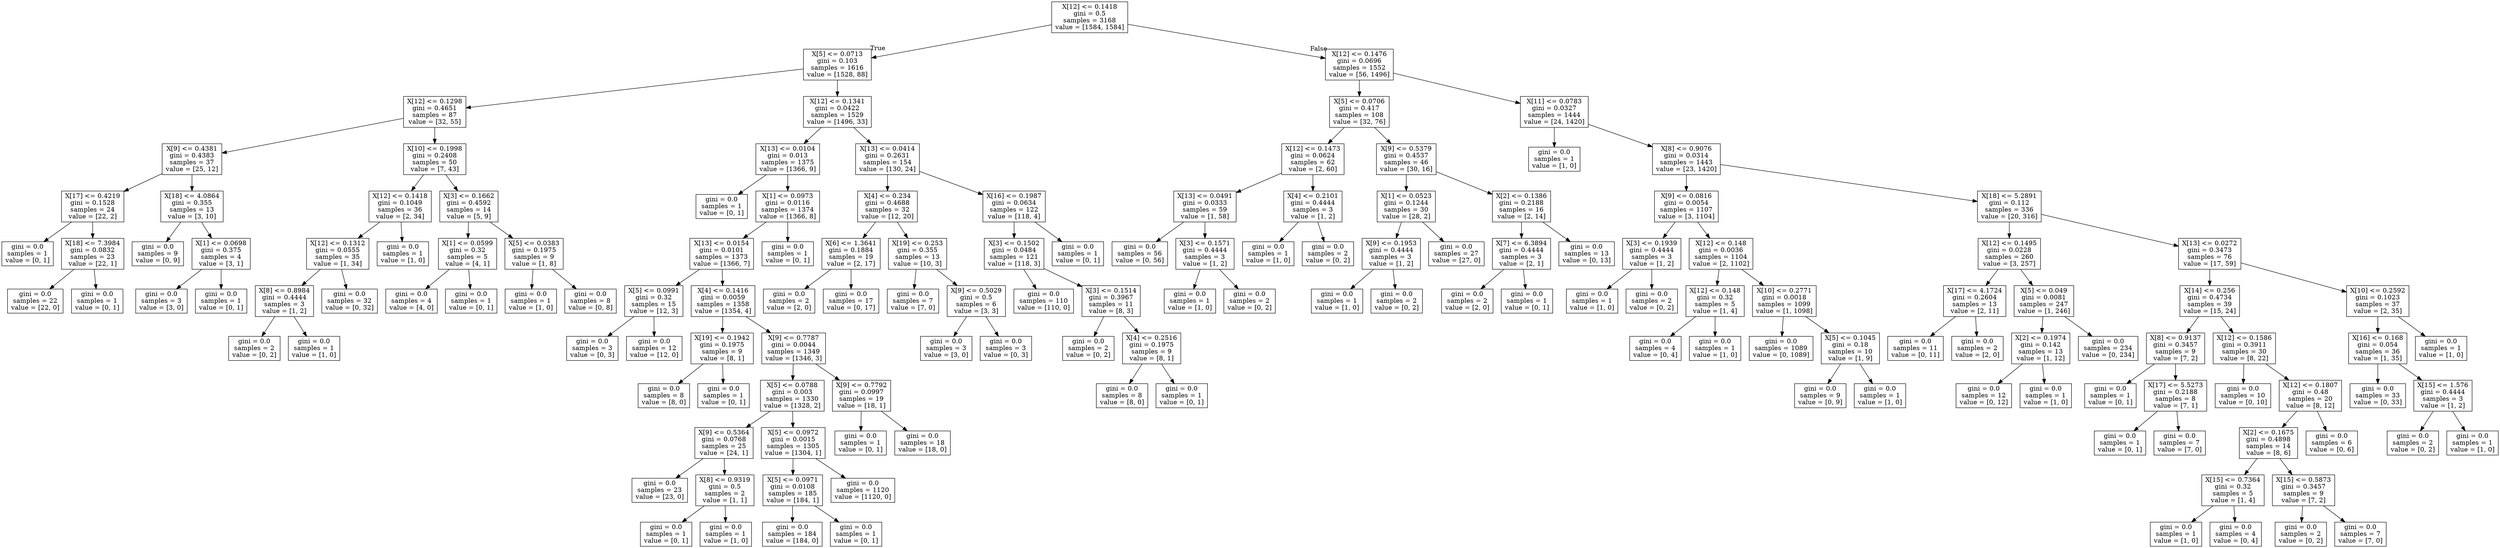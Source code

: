 digraph Tree {
node [shape=box] ;
0 [label="X[12] <= 0.1418\ngini = 0.5\nsamples = 3168\nvalue = [1584, 1584]"] ;
1 [label="X[5] <= 0.0713\ngini = 0.103\nsamples = 1616\nvalue = [1528, 88]"] ;
0 -> 1 [labeldistance=2.5, labelangle=45, headlabel="True"] ;
2 [label="X[12] <= 0.1298\ngini = 0.4651\nsamples = 87\nvalue = [32, 55]"] ;
1 -> 2 ;
3 [label="X[9] <= 0.4381\ngini = 0.4383\nsamples = 37\nvalue = [25, 12]"] ;
2 -> 3 ;
4 [label="X[17] <= 0.4219\ngini = 0.1528\nsamples = 24\nvalue = [22, 2]"] ;
3 -> 4 ;
5 [label="gini = 0.0\nsamples = 1\nvalue = [0, 1]"] ;
4 -> 5 ;
6 [label="X[18] <= 7.3984\ngini = 0.0832\nsamples = 23\nvalue = [22, 1]"] ;
4 -> 6 ;
7 [label="gini = 0.0\nsamples = 22\nvalue = [22, 0]"] ;
6 -> 7 ;
8 [label="gini = 0.0\nsamples = 1\nvalue = [0, 1]"] ;
6 -> 8 ;
9 [label="X[18] <= 4.0864\ngini = 0.355\nsamples = 13\nvalue = [3, 10]"] ;
3 -> 9 ;
10 [label="gini = 0.0\nsamples = 9\nvalue = [0, 9]"] ;
9 -> 10 ;
11 [label="X[1] <= 0.0698\ngini = 0.375\nsamples = 4\nvalue = [3, 1]"] ;
9 -> 11 ;
12 [label="gini = 0.0\nsamples = 3\nvalue = [3, 0]"] ;
11 -> 12 ;
13 [label="gini = 0.0\nsamples = 1\nvalue = [0, 1]"] ;
11 -> 13 ;
14 [label="X[10] <= 0.1998\ngini = 0.2408\nsamples = 50\nvalue = [7, 43]"] ;
2 -> 14 ;
15 [label="X[12] <= 0.1418\ngini = 0.1049\nsamples = 36\nvalue = [2, 34]"] ;
14 -> 15 ;
16 [label="X[12] <= 0.1312\ngini = 0.0555\nsamples = 35\nvalue = [1, 34]"] ;
15 -> 16 ;
17 [label="X[8] <= 0.8984\ngini = 0.4444\nsamples = 3\nvalue = [1, 2]"] ;
16 -> 17 ;
18 [label="gini = 0.0\nsamples = 2\nvalue = [0, 2]"] ;
17 -> 18 ;
19 [label="gini = 0.0\nsamples = 1\nvalue = [1, 0]"] ;
17 -> 19 ;
20 [label="gini = 0.0\nsamples = 32\nvalue = [0, 32]"] ;
16 -> 20 ;
21 [label="gini = 0.0\nsamples = 1\nvalue = [1, 0]"] ;
15 -> 21 ;
22 [label="X[3] <= 0.1662\ngini = 0.4592\nsamples = 14\nvalue = [5, 9]"] ;
14 -> 22 ;
23 [label="X[1] <= 0.0599\ngini = 0.32\nsamples = 5\nvalue = [4, 1]"] ;
22 -> 23 ;
24 [label="gini = 0.0\nsamples = 4\nvalue = [4, 0]"] ;
23 -> 24 ;
25 [label="gini = 0.0\nsamples = 1\nvalue = [0, 1]"] ;
23 -> 25 ;
26 [label="X[5] <= 0.0383\ngini = 0.1975\nsamples = 9\nvalue = [1, 8]"] ;
22 -> 26 ;
27 [label="gini = 0.0\nsamples = 1\nvalue = [1, 0]"] ;
26 -> 27 ;
28 [label="gini = 0.0\nsamples = 8\nvalue = [0, 8]"] ;
26 -> 28 ;
29 [label="X[12] <= 0.1341\ngini = 0.0422\nsamples = 1529\nvalue = [1496, 33]"] ;
1 -> 29 ;
30 [label="X[13] <= 0.0104\ngini = 0.013\nsamples = 1375\nvalue = [1366, 9]"] ;
29 -> 30 ;
31 [label="gini = 0.0\nsamples = 1\nvalue = [0, 1]"] ;
30 -> 31 ;
32 [label="X[1] <= 0.0973\ngini = 0.0116\nsamples = 1374\nvalue = [1366, 8]"] ;
30 -> 32 ;
33 [label="X[13] <= 0.0154\ngini = 0.0101\nsamples = 1373\nvalue = [1366, 7]"] ;
32 -> 33 ;
34 [label="X[5] <= 0.0991\ngini = 0.32\nsamples = 15\nvalue = [12, 3]"] ;
33 -> 34 ;
35 [label="gini = 0.0\nsamples = 3\nvalue = [0, 3]"] ;
34 -> 35 ;
36 [label="gini = 0.0\nsamples = 12\nvalue = [12, 0]"] ;
34 -> 36 ;
37 [label="X[4] <= 0.1416\ngini = 0.0059\nsamples = 1358\nvalue = [1354, 4]"] ;
33 -> 37 ;
38 [label="X[19] <= 0.1942\ngini = 0.1975\nsamples = 9\nvalue = [8, 1]"] ;
37 -> 38 ;
39 [label="gini = 0.0\nsamples = 8\nvalue = [8, 0]"] ;
38 -> 39 ;
40 [label="gini = 0.0\nsamples = 1\nvalue = [0, 1]"] ;
38 -> 40 ;
41 [label="X[9] <= 0.7787\ngini = 0.0044\nsamples = 1349\nvalue = [1346, 3]"] ;
37 -> 41 ;
42 [label="X[5] <= 0.0788\ngini = 0.003\nsamples = 1330\nvalue = [1328, 2]"] ;
41 -> 42 ;
43 [label="X[9] <= 0.5364\ngini = 0.0768\nsamples = 25\nvalue = [24, 1]"] ;
42 -> 43 ;
44 [label="gini = 0.0\nsamples = 23\nvalue = [23, 0]"] ;
43 -> 44 ;
45 [label="X[8] <= 0.9319\ngini = 0.5\nsamples = 2\nvalue = [1, 1]"] ;
43 -> 45 ;
46 [label="gini = 0.0\nsamples = 1\nvalue = [0, 1]"] ;
45 -> 46 ;
47 [label="gini = 0.0\nsamples = 1\nvalue = [1, 0]"] ;
45 -> 47 ;
48 [label="X[5] <= 0.0972\ngini = 0.0015\nsamples = 1305\nvalue = [1304, 1]"] ;
42 -> 48 ;
49 [label="X[5] <= 0.0971\ngini = 0.0108\nsamples = 185\nvalue = [184, 1]"] ;
48 -> 49 ;
50 [label="gini = 0.0\nsamples = 184\nvalue = [184, 0]"] ;
49 -> 50 ;
51 [label="gini = 0.0\nsamples = 1\nvalue = [0, 1]"] ;
49 -> 51 ;
52 [label="gini = 0.0\nsamples = 1120\nvalue = [1120, 0]"] ;
48 -> 52 ;
53 [label="X[9] <= 0.7792\ngini = 0.0997\nsamples = 19\nvalue = [18, 1]"] ;
41 -> 53 ;
54 [label="gini = 0.0\nsamples = 1\nvalue = [0, 1]"] ;
53 -> 54 ;
55 [label="gini = 0.0\nsamples = 18\nvalue = [18, 0]"] ;
53 -> 55 ;
56 [label="gini = 0.0\nsamples = 1\nvalue = [0, 1]"] ;
32 -> 56 ;
57 [label="X[13] <= 0.0414\ngini = 0.2631\nsamples = 154\nvalue = [130, 24]"] ;
29 -> 57 ;
58 [label="X[4] <= 0.234\ngini = 0.4688\nsamples = 32\nvalue = [12, 20]"] ;
57 -> 58 ;
59 [label="X[6] <= 1.3641\ngini = 0.1884\nsamples = 19\nvalue = [2, 17]"] ;
58 -> 59 ;
60 [label="gini = 0.0\nsamples = 2\nvalue = [2, 0]"] ;
59 -> 60 ;
61 [label="gini = 0.0\nsamples = 17\nvalue = [0, 17]"] ;
59 -> 61 ;
62 [label="X[19] <= 0.253\ngini = 0.355\nsamples = 13\nvalue = [10, 3]"] ;
58 -> 62 ;
63 [label="gini = 0.0\nsamples = 7\nvalue = [7, 0]"] ;
62 -> 63 ;
64 [label="X[9] <= 0.5029\ngini = 0.5\nsamples = 6\nvalue = [3, 3]"] ;
62 -> 64 ;
65 [label="gini = 0.0\nsamples = 3\nvalue = [3, 0]"] ;
64 -> 65 ;
66 [label="gini = 0.0\nsamples = 3\nvalue = [0, 3]"] ;
64 -> 66 ;
67 [label="X[16] <= 0.1987\ngini = 0.0634\nsamples = 122\nvalue = [118, 4]"] ;
57 -> 67 ;
68 [label="X[3] <= 0.1502\ngini = 0.0484\nsamples = 121\nvalue = [118, 3]"] ;
67 -> 68 ;
69 [label="gini = 0.0\nsamples = 110\nvalue = [110, 0]"] ;
68 -> 69 ;
70 [label="X[3] <= 0.1514\ngini = 0.3967\nsamples = 11\nvalue = [8, 3]"] ;
68 -> 70 ;
71 [label="gini = 0.0\nsamples = 2\nvalue = [0, 2]"] ;
70 -> 71 ;
72 [label="X[4] <= 0.2516\ngini = 0.1975\nsamples = 9\nvalue = [8, 1]"] ;
70 -> 72 ;
73 [label="gini = 0.0\nsamples = 8\nvalue = [8, 0]"] ;
72 -> 73 ;
74 [label="gini = 0.0\nsamples = 1\nvalue = [0, 1]"] ;
72 -> 74 ;
75 [label="gini = 0.0\nsamples = 1\nvalue = [0, 1]"] ;
67 -> 75 ;
76 [label="X[12] <= 0.1476\ngini = 0.0696\nsamples = 1552\nvalue = [56, 1496]"] ;
0 -> 76 [labeldistance=2.5, labelangle=-45, headlabel="False"] ;
77 [label="X[5] <= 0.0706\ngini = 0.417\nsamples = 108\nvalue = [32, 76]"] ;
76 -> 77 ;
78 [label="X[12] <= 0.1473\ngini = 0.0624\nsamples = 62\nvalue = [2, 60]"] ;
77 -> 78 ;
79 [label="X[13] <= 0.0491\ngini = 0.0333\nsamples = 59\nvalue = [1, 58]"] ;
78 -> 79 ;
80 [label="gini = 0.0\nsamples = 56\nvalue = [0, 56]"] ;
79 -> 80 ;
81 [label="X[3] <= 0.1571\ngini = 0.4444\nsamples = 3\nvalue = [1, 2]"] ;
79 -> 81 ;
82 [label="gini = 0.0\nsamples = 1\nvalue = [1, 0]"] ;
81 -> 82 ;
83 [label="gini = 0.0\nsamples = 2\nvalue = [0, 2]"] ;
81 -> 83 ;
84 [label="X[4] <= 0.2101\ngini = 0.4444\nsamples = 3\nvalue = [1, 2]"] ;
78 -> 84 ;
85 [label="gini = 0.0\nsamples = 1\nvalue = [1, 0]"] ;
84 -> 85 ;
86 [label="gini = 0.0\nsamples = 2\nvalue = [0, 2]"] ;
84 -> 86 ;
87 [label="X[9] <= 0.5379\ngini = 0.4537\nsamples = 46\nvalue = [30, 16]"] ;
77 -> 87 ;
88 [label="X[1] <= 0.0523\ngini = 0.1244\nsamples = 30\nvalue = [28, 2]"] ;
87 -> 88 ;
89 [label="X[9] <= 0.1953\ngini = 0.4444\nsamples = 3\nvalue = [1, 2]"] ;
88 -> 89 ;
90 [label="gini = 0.0\nsamples = 1\nvalue = [1, 0]"] ;
89 -> 90 ;
91 [label="gini = 0.0\nsamples = 2\nvalue = [0, 2]"] ;
89 -> 91 ;
92 [label="gini = 0.0\nsamples = 27\nvalue = [27, 0]"] ;
88 -> 92 ;
93 [label="X[2] <= 0.1386\ngini = 0.2188\nsamples = 16\nvalue = [2, 14]"] ;
87 -> 93 ;
94 [label="X[7] <= 6.3894\ngini = 0.4444\nsamples = 3\nvalue = [2, 1]"] ;
93 -> 94 ;
95 [label="gini = 0.0\nsamples = 2\nvalue = [2, 0]"] ;
94 -> 95 ;
96 [label="gini = 0.0\nsamples = 1\nvalue = [0, 1]"] ;
94 -> 96 ;
97 [label="gini = 0.0\nsamples = 13\nvalue = [0, 13]"] ;
93 -> 97 ;
98 [label="X[11] <= 0.0783\ngini = 0.0327\nsamples = 1444\nvalue = [24, 1420]"] ;
76 -> 98 ;
99 [label="gini = 0.0\nsamples = 1\nvalue = [1, 0]"] ;
98 -> 99 ;
100 [label="X[8] <= 0.9076\ngini = 0.0314\nsamples = 1443\nvalue = [23, 1420]"] ;
98 -> 100 ;
101 [label="X[9] <= 0.0816\ngini = 0.0054\nsamples = 1107\nvalue = [3, 1104]"] ;
100 -> 101 ;
102 [label="X[3] <= 0.1939\ngini = 0.4444\nsamples = 3\nvalue = [1, 2]"] ;
101 -> 102 ;
103 [label="gini = 0.0\nsamples = 1\nvalue = [1, 0]"] ;
102 -> 103 ;
104 [label="gini = 0.0\nsamples = 2\nvalue = [0, 2]"] ;
102 -> 104 ;
105 [label="X[12] <= 0.148\ngini = 0.0036\nsamples = 1104\nvalue = [2, 1102]"] ;
101 -> 105 ;
106 [label="X[12] <= 0.148\ngini = 0.32\nsamples = 5\nvalue = [1, 4]"] ;
105 -> 106 ;
107 [label="gini = 0.0\nsamples = 4\nvalue = [0, 4]"] ;
106 -> 107 ;
108 [label="gini = 0.0\nsamples = 1\nvalue = [1, 0]"] ;
106 -> 108 ;
109 [label="X[10] <= 0.2771\ngini = 0.0018\nsamples = 1099\nvalue = [1, 1098]"] ;
105 -> 109 ;
110 [label="gini = 0.0\nsamples = 1089\nvalue = [0, 1089]"] ;
109 -> 110 ;
111 [label="X[5] <= 0.1045\ngini = 0.18\nsamples = 10\nvalue = [1, 9]"] ;
109 -> 111 ;
112 [label="gini = 0.0\nsamples = 9\nvalue = [0, 9]"] ;
111 -> 112 ;
113 [label="gini = 0.0\nsamples = 1\nvalue = [1, 0]"] ;
111 -> 113 ;
114 [label="X[18] <= 5.2891\ngini = 0.112\nsamples = 336\nvalue = [20, 316]"] ;
100 -> 114 ;
115 [label="X[12] <= 0.1495\ngini = 0.0228\nsamples = 260\nvalue = [3, 257]"] ;
114 -> 115 ;
116 [label="X[17] <= 4.1724\ngini = 0.2604\nsamples = 13\nvalue = [2, 11]"] ;
115 -> 116 ;
117 [label="gini = 0.0\nsamples = 11\nvalue = [0, 11]"] ;
116 -> 117 ;
118 [label="gini = 0.0\nsamples = 2\nvalue = [2, 0]"] ;
116 -> 118 ;
119 [label="X[5] <= 0.049\ngini = 0.0081\nsamples = 247\nvalue = [1, 246]"] ;
115 -> 119 ;
120 [label="X[2] <= 0.1974\ngini = 0.142\nsamples = 13\nvalue = [1, 12]"] ;
119 -> 120 ;
121 [label="gini = 0.0\nsamples = 12\nvalue = [0, 12]"] ;
120 -> 121 ;
122 [label="gini = 0.0\nsamples = 1\nvalue = [1, 0]"] ;
120 -> 122 ;
123 [label="gini = 0.0\nsamples = 234\nvalue = [0, 234]"] ;
119 -> 123 ;
124 [label="X[13] <= 0.0272\ngini = 0.3473\nsamples = 76\nvalue = [17, 59]"] ;
114 -> 124 ;
125 [label="X[14] <= 0.256\ngini = 0.4734\nsamples = 39\nvalue = [15, 24]"] ;
124 -> 125 ;
126 [label="X[8] <= 0.9137\ngini = 0.3457\nsamples = 9\nvalue = [7, 2]"] ;
125 -> 126 ;
127 [label="gini = 0.0\nsamples = 1\nvalue = [0, 1]"] ;
126 -> 127 ;
128 [label="X[17] <= 5.5273\ngini = 0.2188\nsamples = 8\nvalue = [7, 1]"] ;
126 -> 128 ;
129 [label="gini = 0.0\nsamples = 1\nvalue = [0, 1]"] ;
128 -> 129 ;
130 [label="gini = 0.0\nsamples = 7\nvalue = [7, 0]"] ;
128 -> 130 ;
131 [label="X[12] <= 0.1586\ngini = 0.3911\nsamples = 30\nvalue = [8, 22]"] ;
125 -> 131 ;
132 [label="gini = 0.0\nsamples = 10\nvalue = [0, 10]"] ;
131 -> 132 ;
133 [label="X[12] <= 0.1807\ngini = 0.48\nsamples = 20\nvalue = [8, 12]"] ;
131 -> 133 ;
134 [label="X[2] <= 0.1675\ngini = 0.4898\nsamples = 14\nvalue = [8, 6]"] ;
133 -> 134 ;
135 [label="X[15] <= 0.7364\ngini = 0.32\nsamples = 5\nvalue = [1, 4]"] ;
134 -> 135 ;
136 [label="gini = 0.0\nsamples = 1\nvalue = [1, 0]"] ;
135 -> 136 ;
137 [label="gini = 0.0\nsamples = 4\nvalue = [0, 4]"] ;
135 -> 137 ;
138 [label="X[15] <= 0.5873\ngini = 0.3457\nsamples = 9\nvalue = [7, 2]"] ;
134 -> 138 ;
139 [label="gini = 0.0\nsamples = 2\nvalue = [0, 2]"] ;
138 -> 139 ;
140 [label="gini = 0.0\nsamples = 7\nvalue = [7, 0]"] ;
138 -> 140 ;
141 [label="gini = 0.0\nsamples = 6\nvalue = [0, 6]"] ;
133 -> 141 ;
142 [label="X[10] <= 0.2592\ngini = 0.1023\nsamples = 37\nvalue = [2, 35]"] ;
124 -> 142 ;
143 [label="X[16] <= 0.168\ngini = 0.054\nsamples = 36\nvalue = [1, 35]"] ;
142 -> 143 ;
144 [label="gini = 0.0\nsamples = 33\nvalue = [0, 33]"] ;
143 -> 144 ;
145 [label="X[15] <= 1.576\ngini = 0.4444\nsamples = 3\nvalue = [1, 2]"] ;
143 -> 145 ;
146 [label="gini = 0.0\nsamples = 2\nvalue = [0, 2]"] ;
145 -> 146 ;
147 [label="gini = 0.0\nsamples = 1\nvalue = [1, 0]"] ;
145 -> 147 ;
148 [label="gini = 0.0\nsamples = 1\nvalue = [1, 0]"] ;
142 -> 148 ;
}